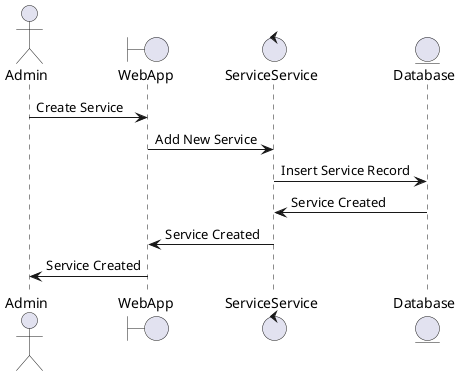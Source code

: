 @startuml
actor Admin
boundary WebApp as WA
control ServiceService as SS
entity Database as DB

Admin -> WA : Create Service
WA -> SS : Add New Service
SS -> DB : Insert Service Record
DB -> SS : Service Created
SS -> WA : Service Created
WA -> Admin : Service Created
@enduml